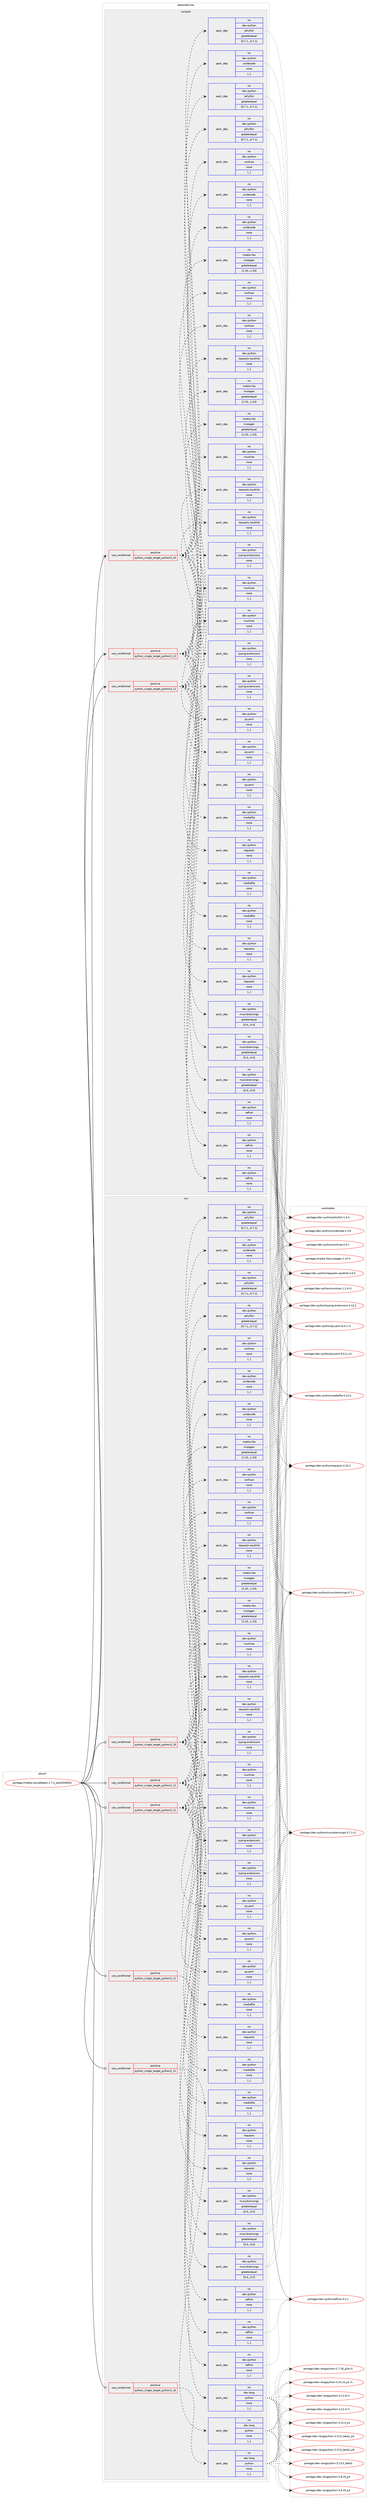 digraph prolog {

# *************
# Graph options
# *************

newrank=true;
concentrate=true;
compound=true;
graph [rankdir=LR,fontname=Helvetica,fontsize=10,ranksep=1.5];#, ranksep=2.5, nodesep=0.2];
edge  [arrowhead=vee];
node  [fontname=Helvetica,fontsize=10];

# **********
# The ebuild
# **********

subgraph cluster_leftcol {
color=gray;
rank=same;
label=<<i>ebuild</i>>;
id [label="portage://media-sound/beets-1.7.0_pre20240501", color=red, width=4, href="../media-sound/beets-1.7.0_pre20240501.svg"];
}

# ****************
# The dependencies
# ****************

subgraph cluster_midcol {
color=gray;
label=<<i>dependencies</i>>;
subgraph cluster_compile {
fillcolor="#eeeeee";
style=filled;
label=<<i>compile</i>>;
subgraph cond77315 {
dependency305564 [label=<<TABLE BORDER="0" CELLBORDER="1" CELLSPACING="0" CELLPADDING="4"><TR><TD ROWSPAN="3" CELLPADDING="10">use_conditional</TD></TR><TR><TD>positive</TD></TR><TR><TD>python_single_target_python3_10</TD></TR></TABLE>>, shape=none, color=red];
subgraph pack225873 {
dependency305565 [label=<<TABLE BORDER="0" CELLBORDER="1" CELLSPACING="0" CELLPADDING="4" WIDTH="220"><TR><TD ROWSPAN="6" CELLPADDING="30">pack_dep</TD></TR><TR><TD WIDTH="110">no</TD></TR><TR><TD>dev-python</TD></TR><TR><TD>jellyfish</TD></TR><TR><TD>greaterequal</TD></TR><TR><TD>[0.7.1,,,0.7.1]</TD></TR></TABLE>>, shape=none, color=blue];
}
dependency305564:e -> dependency305565:w [weight=20,style="dashed",arrowhead="vee"];
subgraph pack225874 {
dependency305566 [label=<<TABLE BORDER="0" CELLBORDER="1" CELLSPACING="0" CELLPADDING="4" WIDTH="220"><TR><TD ROWSPAN="6" CELLPADDING="30">pack_dep</TD></TR><TR><TD WIDTH="110">no</TD></TR><TR><TD>dev-python</TD></TR><TR><TD>munkres</TD></TR><TR><TD>none</TD></TR><TR><TD>[,,]</TD></TR></TABLE>>, shape=none, color=blue];
}
dependency305564:e -> dependency305566:w [weight=20,style="dashed",arrowhead="vee"];
subgraph pack225875 {
dependency305567 [label=<<TABLE BORDER="0" CELLBORDER="1" CELLSPACING="0" CELLPADDING="4" WIDTH="220"><TR><TD ROWSPAN="6" CELLPADDING="30">pack_dep</TD></TR><TR><TD WIDTH="110">no</TD></TR><TR><TD>media-libs</TD></TR><TR><TD>mutagen</TD></TR><TR><TD>greaterequal</TD></TR><TR><TD>[1.33,,,1.33]</TD></TR></TABLE>>, shape=none, color=blue];
}
dependency305564:e -> dependency305567:w [weight=20,style="dashed",arrowhead="vee"];
subgraph pack225876 {
dependency305568 [label=<<TABLE BORDER="0" CELLBORDER="1" CELLSPACING="0" CELLPADDING="4" WIDTH="220"><TR><TD ROWSPAN="6" CELLPADDING="30">pack_dep</TD></TR><TR><TD WIDTH="110">no</TD></TR><TR><TD>dev-python</TD></TR><TR><TD>musicbrainzngs</TD></TR><TR><TD>greaterequal</TD></TR><TR><TD>[0.4,,,0.4]</TD></TR></TABLE>>, shape=none, color=blue];
}
dependency305564:e -> dependency305568:w [weight=20,style="dashed",arrowhead="vee"];
subgraph pack225877 {
dependency305569 [label=<<TABLE BORDER="0" CELLBORDER="1" CELLSPACING="0" CELLPADDING="4" WIDTH="220"><TR><TD ROWSPAN="6" CELLPADDING="30">pack_dep</TD></TR><TR><TD WIDTH="110">no</TD></TR><TR><TD>dev-python</TD></TR><TR><TD>pyyaml</TD></TR><TR><TD>none</TD></TR><TR><TD>[,,]</TD></TR></TABLE>>, shape=none, color=blue];
}
dependency305564:e -> dependency305569:w [weight=20,style="dashed",arrowhead="vee"];
subgraph pack225878 {
dependency305570 [label=<<TABLE BORDER="0" CELLBORDER="1" CELLSPACING="0" CELLPADDING="4" WIDTH="220"><TR><TD ROWSPAN="6" CELLPADDING="30">pack_dep</TD></TR><TR><TD WIDTH="110">no</TD></TR><TR><TD>dev-python</TD></TR><TR><TD>confuse</TD></TR><TR><TD>none</TD></TR><TR><TD>[,,]</TD></TR></TABLE>>, shape=none, color=blue];
}
dependency305564:e -> dependency305570:w [weight=20,style="dashed",arrowhead="vee"];
subgraph pack225879 {
dependency305571 [label=<<TABLE BORDER="0" CELLBORDER="1" CELLSPACING="0" CELLPADDING="4" WIDTH="220"><TR><TD ROWSPAN="6" CELLPADDING="30">pack_dep</TD></TR><TR><TD WIDTH="110">no</TD></TR><TR><TD>dev-python</TD></TR><TR><TD>mediafile</TD></TR><TR><TD>none</TD></TR><TR><TD>[,,]</TD></TR></TABLE>>, shape=none, color=blue];
}
dependency305564:e -> dependency305571:w [weight=20,style="dashed",arrowhead="vee"];
subgraph pack225880 {
dependency305572 [label=<<TABLE BORDER="0" CELLBORDER="1" CELLSPACING="0" CELLPADDING="4" WIDTH="220"><TR><TD ROWSPAN="6" CELLPADDING="30">pack_dep</TD></TR><TR><TD WIDTH="110">no</TD></TR><TR><TD>dev-python</TD></TR><TR><TD>reflink</TD></TR><TR><TD>none</TD></TR><TR><TD>[,,]</TD></TR></TABLE>>, shape=none, color=blue];
}
dependency305564:e -> dependency305572:w [weight=20,style="dashed",arrowhead="vee"];
subgraph pack225881 {
dependency305573 [label=<<TABLE BORDER="0" CELLBORDER="1" CELLSPACING="0" CELLPADDING="4" WIDTH="220"><TR><TD ROWSPAN="6" CELLPADDING="30">pack_dep</TD></TR><TR><TD WIDTH="110">no</TD></TR><TR><TD>dev-python</TD></TR><TR><TD>requests-oauthlib</TD></TR><TR><TD>none</TD></TR><TR><TD>[,,]</TD></TR></TABLE>>, shape=none, color=blue];
}
dependency305564:e -> dependency305573:w [weight=20,style="dashed",arrowhead="vee"];
subgraph pack225882 {
dependency305574 [label=<<TABLE BORDER="0" CELLBORDER="1" CELLSPACING="0" CELLPADDING="4" WIDTH="220"><TR><TD ROWSPAN="6" CELLPADDING="30">pack_dep</TD></TR><TR><TD WIDTH="110">no</TD></TR><TR><TD>dev-python</TD></TR><TR><TD>requests</TD></TR><TR><TD>none</TD></TR><TR><TD>[,,]</TD></TR></TABLE>>, shape=none, color=blue];
}
dependency305564:e -> dependency305574:w [weight=20,style="dashed",arrowhead="vee"];
subgraph pack225883 {
dependency305575 [label=<<TABLE BORDER="0" CELLBORDER="1" CELLSPACING="0" CELLPADDING="4" WIDTH="220"><TR><TD ROWSPAN="6" CELLPADDING="30">pack_dep</TD></TR><TR><TD WIDTH="110">no</TD></TR><TR><TD>dev-python</TD></TR><TR><TD>typing-extensions</TD></TR><TR><TD>none</TD></TR><TR><TD>[,,]</TD></TR></TABLE>>, shape=none, color=blue];
}
dependency305564:e -> dependency305575:w [weight=20,style="dashed",arrowhead="vee"];
subgraph pack225884 {
dependency305576 [label=<<TABLE BORDER="0" CELLBORDER="1" CELLSPACING="0" CELLPADDING="4" WIDTH="220"><TR><TD ROWSPAN="6" CELLPADDING="30">pack_dep</TD></TR><TR><TD WIDTH="110">no</TD></TR><TR><TD>dev-python</TD></TR><TR><TD>unidecode</TD></TR><TR><TD>none</TD></TR><TR><TD>[,,]</TD></TR></TABLE>>, shape=none, color=blue];
}
dependency305564:e -> dependency305576:w [weight=20,style="dashed",arrowhead="vee"];
}
id:e -> dependency305564:w [weight=20,style="solid",arrowhead="vee"];
subgraph cond77316 {
dependency305577 [label=<<TABLE BORDER="0" CELLBORDER="1" CELLSPACING="0" CELLPADDING="4"><TR><TD ROWSPAN="3" CELLPADDING="10">use_conditional</TD></TR><TR><TD>positive</TD></TR><TR><TD>python_single_target_python3_11</TD></TR></TABLE>>, shape=none, color=red];
subgraph pack225885 {
dependency305578 [label=<<TABLE BORDER="0" CELLBORDER="1" CELLSPACING="0" CELLPADDING="4" WIDTH="220"><TR><TD ROWSPAN="6" CELLPADDING="30">pack_dep</TD></TR><TR><TD WIDTH="110">no</TD></TR><TR><TD>dev-python</TD></TR><TR><TD>jellyfish</TD></TR><TR><TD>greaterequal</TD></TR><TR><TD>[0.7.1,,,0.7.1]</TD></TR></TABLE>>, shape=none, color=blue];
}
dependency305577:e -> dependency305578:w [weight=20,style="dashed",arrowhead="vee"];
subgraph pack225886 {
dependency305579 [label=<<TABLE BORDER="0" CELLBORDER="1" CELLSPACING="0" CELLPADDING="4" WIDTH="220"><TR><TD ROWSPAN="6" CELLPADDING="30">pack_dep</TD></TR><TR><TD WIDTH="110">no</TD></TR><TR><TD>dev-python</TD></TR><TR><TD>munkres</TD></TR><TR><TD>none</TD></TR><TR><TD>[,,]</TD></TR></TABLE>>, shape=none, color=blue];
}
dependency305577:e -> dependency305579:w [weight=20,style="dashed",arrowhead="vee"];
subgraph pack225887 {
dependency305580 [label=<<TABLE BORDER="0" CELLBORDER="1" CELLSPACING="0" CELLPADDING="4" WIDTH="220"><TR><TD ROWSPAN="6" CELLPADDING="30">pack_dep</TD></TR><TR><TD WIDTH="110">no</TD></TR><TR><TD>media-libs</TD></TR><TR><TD>mutagen</TD></TR><TR><TD>greaterequal</TD></TR><TR><TD>[1.33,,,1.33]</TD></TR></TABLE>>, shape=none, color=blue];
}
dependency305577:e -> dependency305580:w [weight=20,style="dashed",arrowhead="vee"];
subgraph pack225888 {
dependency305581 [label=<<TABLE BORDER="0" CELLBORDER="1" CELLSPACING="0" CELLPADDING="4" WIDTH="220"><TR><TD ROWSPAN="6" CELLPADDING="30">pack_dep</TD></TR><TR><TD WIDTH="110">no</TD></TR><TR><TD>dev-python</TD></TR><TR><TD>musicbrainzngs</TD></TR><TR><TD>greaterequal</TD></TR><TR><TD>[0.4,,,0.4]</TD></TR></TABLE>>, shape=none, color=blue];
}
dependency305577:e -> dependency305581:w [weight=20,style="dashed",arrowhead="vee"];
subgraph pack225889 {
dependency305582 [label=<<TABLE BORDER="0" CELLBORDER="1" CELLSPACING="0" CELLPADDING="4" WIDTH="220"><TR><TD ROWSPAN="6" CELLPADDING="30">pack_dep</TD></TR><TR><TD WIDTH="110">no</TD></TR><TR><TD>dev-python</TD></TR><TR><TD>pyyaml</TD></TR><TR><TD>none</TD></TR><TR><TD>[,,]</TD></TR></TABLE>>, shape=none, color=blue];
}
dependency305577:e -> dependency305582:w [weight=20,style="dashed",arrowhead="vee"];
subgraph pack225890 {
dependency305583 [label=<<TABLE BORDER="0" CELLBORDER="1" CELLSPACING="0" CELLPADDING="4" WIDTH="220"><TR><TD ROWSPAN="6" CELLPADDING="30">pack_dep</TD></TR><TR><TD WIDTH="110">no</TD></TR><TR><TD>dev-python</TD></TR><TR><TD>confuse</TD></TR><TR><TD>none</TD></TR><TR><TD>[,,]</TD></TR></TABLE>>, shape=none, color=blue];
}
dependency305577:e -> dependency305583:w [weight=20,style="dashed",arrowhead="vee"];
subgraph pack225891 {
dependency305584 [label=<<TABLE BORDER="0" CELLBORDER="1" CELLSPACING="0" CELLPADDING="4" WIDTH="220"><TR><TD ROWSPAN="6" CELLPADDING="30">pack_dep</TD></TR><TR><TD WIDTH="110">no</TD></TR><TR><TD>dev-python</TD></TR><TR><TD>mediafile</TD></TR><TR><TD>none</TD></TR><TR><TD>[,,]</TD></TR></TABLE>>, shape=none, color=blue];
}
dependency305577:e -> dependency305584:w [weight=20,style="dashed",arrowhead="vee"];
subgraph pack225892 {
dependency305585 [label=<<TABLE BORDER="0" CELLBORDER="1" CELLSPACING="0" CELLPADDING="4" WIDTH="220"><TR><TD ROWSPAN="6" CELLPADDING="30">pack_dep</TD></TR><TR><TD WIDTH="110">no</TD></TR><TR><TD>dev-python</TD></TR><TR><TD>reflink</TD></TR><TR><TD>none</TD></TR><TR><TD>[,,]</TD></TR></TABLE>>, shape=none, color=blue];
}
dependency305577:e -> dependency305585:w [weight=20,style="dashed",arrowhead="vee"];
subgraph pack225893 {
dependency305586 [label=<<TABLE BORDER="0" CELLBORDER="1" CELLSPACING="0" CELLPADDING="4" WIDTH="220"><TR><TD ROWSPAN="6" CELLPADDING="30">pack_dep</TD></TR><TR><TD WIDTH="110">no</TD></TR><TR><TD>dev-python</TD></TR><TR><TD>requests-oauthlib</TD></TR><TR><TD>none</TD></TR><TR><TD>[,,]</TD></TR></TABLE>>, shape=none, color=blue];
}
dependency305577:e -> dependency305586:w [weight=20,style="dashed",arrowhead="vee"];
subgraph pack225894 {
dependency305587 [label=<<TABLE BORDER="0" CELLBORDER="1" CELLSPACING="0" CELLPADDING="4" WIDTH="220"><TR><TD ROWSPAN="6" CELLPADDING="30">pack_dep</TD></TR><TR><TD WIDTH="110">no</TD></TR><TR><TD>dev-python</TD></TR><TR><TD>requests</TD></TR><TR><TD>none</TD></TR><TR><TD>[,,]</TD></TR></TABLE>>, shape=none, color=blue];
}
dependency305577:e -> dependency305587:w [weight=20,style="dashed",arrowhead="vee"];
subgraph pack225895 {
dependency305588 [label=<<TABLE BORDER="0" CELLBORDER="1" CELLSPACING="0" CELLPADDING="4" WIDTH="220"><TR><TD ROWSPAN="6" CELLPADDING="30">pack_dep</TD></TR><TR><TD WIDTH="110">no</TD></TR><TR><TD>dev-python</TD></TR><TR><TD>typing-extensions</TD></TR><TR><TD>none</TD></TR><TR><TD>[,,]</TD></TR></TABLE>>, shape=none, color=blue];
}
dependency305577:e -> dependency305588:w [weight=20,style="dashed",arrowhead="vee"];
subgraph pack225896 {
dependency305589 [label=<<TABLE BORDER="0" CELLBORDER="1" CELLSPACING="0" CELLPADDING="4" WIDTH="220"><TR><TD ROWSPAN="6" CELLPADDING="30">pack_dep</TD></TR><TR><TD WIDTH="110">no</TD></TR><TR><TD>dev-python</TD></TR><TR><TD>unidecode</TD></TR><TR><TD>none</TD></TR><TR><TD>[,,]</TD></TR></TABLE>>, shape=none, color=blue];
}
dependency305577:e -> dependency305589:w [weight=20,style="dashed",arrowhead="vee"];
}
id:e -> dependency305577:w [weight=20,style="solid",arrowhead="vee"];
subgraph cond77317 {
dependency305590 [label=<<TABLE BORDER="0" CELLBORDER="1" CELLSPACING="0" CELLPADDING="4"><TR><TD ROWSPAN="3" CELLPADDING="10">use_conditional</TD></TR><TR><TD>positive</TD></TR><TR><TD>python_single_target_python3_12</TD></TR></TABLE>>, shape=none, color=red];
subgraph pack225897 {
dependency305591 [label=<<TABLE BORDER="0" CELLBORDER="1" CELLSPACING="0" CELLPADDING="4" WIDTH="220"><TR><TD ROWSPAN="6" CELLPADDING="30">pack_dep</TD></TR><TR><TD WIDTH="110">no</TD></TR><TR><TD>dev-python</TD></TR><TR><TD>jellyfish</TD></TR><TR><TD>greaterequal</TD></TR><TR><TD>[0.7.1,,,0.7.1]</TD></TR></TABLE>>, shape=none, color=blue];
}
dependency305590:e -> dependency305591:w [weight=20,style="dashed",arrowhead="vee"];
subgraph pack225898 {
dependency305592 [label=<<TABLE BORDER="0" CELLBORDER="1" CELLSPACING="0" CELLPADDING="4" WIDTH="220"><TR><TD ROWSPAN="6" CELLPADDING="30">pack_dep</TD></TR><TR><TD WIDTH="110">no</TD></TR><TR><TD>dev-python</TD></TR><TR><TD>munkres</TD></TR><TR><TD>none</TD></TR><TR><TD>[,,]</TD></TR></TABLE>>, shape=none, color=blue];
}
dependency305590:e -> dependency305592:w [weight=20,style="dashed",arrowhead="vee"];
subgraph pack225899 {
dependency305593 [label=<<TABLE BORDER="0" CELLBORDER="1" CELLSPACING="0" CELLPADDING="4" WIDTH="220"><TR><TD ROWSPAN="6" CELLPADDING="30">pack_dep</TD></TR><TR><TD WIDTH="110">no</TD></TR><TR><TD>media-libs</TD></TR><TR><TD>mutagen</TD></TR><TR><TD>greaterequal</TD></TR><TR><TD>[1.33,,,1.33]</TD></TR></TABLE>>, shape=none, color=blue];
}
dependency305590:e -> dependency305593:w [weight=20,style="dashed",arrowhead="vee"];
subgraph pack225900 {
dependency305594 [label=<<TABLE BORDER="0" CELLBORDER="1" CELLSPACING="0" CELLPADDING="4" WIDTH="220"><TR><TD ROWSPAN="6" CELLPADDING="30">pack_dep</TD></TR><TR><TD WIDTH="110">no</TD></TR><TR><TD>dev-python</TD></TR><TR><TD>musicbrainzngs</TD></TR><TR><TD>greaterequal</TD></TR><TR><TD>[0.4,,,0.4]</TD></TR></TABLE>>, shape=none, color=blue];
}
dependency305590:e -> dependency305594:w [weight=20,style="dashed",arrowhead="vee"];
subgraph pack225901 {
dependency305595 [label=<<TABLE BORDER="0" CELLBORDER="1" CELLSPACING="0" CELLPADDING="4" WIDTH="220"><TR><TD ROWSPAN="6" CELLPADDING="30">pack_dep</TD></TR><TR><TD WIDTH="110">no</TD></TR><TR><TD>dev-python</TD></TR><TR><TD>pyyaml</TD></TR><TR><TD>none</TD></TR><TR><TD>[,,]</TD></TR></TABLE>>, shape=none, color=blue];
}
dependency305590:e -> dependency305595:w [weight=20,style="dashed",arrowhead="vee"];
subgraph pack225902 {
dependency305596 [label=<<TABLE BORDER="0" CELLBORDER="1" CELLSPACING="0" CELLPADDING="4" WIDTH="220"><TR><TD ROWSPAN="6" CELLPADDING="30">pack_dep</TD></TR><TR><TD WIDTH="110">no</TD></TR><TR><TD>dev-python</TD></TR><TR><TD>confuse</TD></TR><TR><TD>none</TD></TR><TR><TD>[,,]</TD></TR></TABLE>>, shape=none, color=blue];
}
dependency305590:e -> dependency305596:w [weight=20,style="dashed",arrowhead="vee"];
subgraph pack225903 {
dependency305597 [label=<<TABLE BORDER="0" CELLBORDER="1" CELLSPACING="0" CELLPADDING="4" WIDTH="220"><TR><TD ROWSPAN="6" CELLPADDING="30">pack_dep</TD></TR><TR><TD WIDTH="110">no</TD></TR><TR><TD>dev-python</TD></TR><TR><TD>mediafile</TD></TR><TR><TD>none</TD></TR><TR><TD>[,,]</TD></TR></TABLE>>, shape=none, color=blue];
}
dependency305590:e -> dependency305597:w [weight=20,style="dashed",arrowhead="vee"];
subgraph pack225904 {
dependency305598 [label=<<TABLE BORDER="0" CELLBORDER="1" CELLSPACING="0" CELLPADDING="4" WIDTH="220"><TR><TD ROWSPAN="6" CELLPADDING="30">pack_dep</TD></TR><TR><TD WIDTH="110">no</TD></TR><TR><TD>dev-python</TD></TR><TR><TD>reflink</TD></TR><TR><TD>none</TD></TR><TR><TD>[,,]</TD></TR></TABLE>>, shape=none, color=blue];
}
dependency305590:e -> dependency305598:w [weight=20,style="dashed",arrowhead="vee"];
subgraph pack225905 {
dependency305599 [label=<<TABLE BORDER="0" CELLBORDER="1" CELLSPACING="0" CELLPADDING="4" WIDTH="220"><TR><TD ROWSPAN="6" CELLPADDING="30">pack_dep</TD></TR><TR><TD WIDTH="110">no</TD></TR><TR><TD>dev-python</TD></TR><TR><TD>requests-oauthlib</TD></TR><TR><TD>none</TD></TR><TR><TD>[,,]</TD></TR></TABLE>>, shape=none, color=blue];
}
dependency305590:e -> dependency305599:w [weight=20,style="dashed",arrowhead="vee"];
subgraph pack225906 {
dependency305600 [label=<<TABLE BORDER="0" CELLBORDER="1" CELLSPACING="0" CELLPADDING="4" WIDTH="220"><TR><TD ROWSPAN="6" CELLPADDING="30">pack_dep</TD></TR><TR><TD WIDTH="110">no</TD></TR><TR><TD>dev-python</TD></TR><TR><TD>requests</TD></TR><TR><TD>none</TD></TR><TR><TD>[,,]</TD></TR></TABLE>>, shape=none, color=blue];
}
dependency305590:e -> dependency305600:w [weight=20,style="dashed",arrowhead="vee"];
subgraph pack225907 {
dependency305601 [label=<<TABLE BORDER="0" CELLBORDER="1" CELLSPACING="0" CELLPADDING="4" WIDTH="220"><TR><TD ROWSPAN="6" CELLPADDING="30">pack_dep</TD></TR><TR><TD WIDTH="110">no</TD></TR><TR><TD>dev-python</TD></TR><TR><TD>typing-extensions</TD></TR><TR><TD>none</TD></TR><TR><TD>[,,]</TD></TR></TABLE>>, shape=none, color=blue];
}
dependency305590:e -> dependency305601:w [weight=20,style="dashed",arrowhead="vee"];
subgraph pack225908 {
dependency305602 [label=<<TABLE BORDER="0" CELLBORDER="1" CELLSPACING="0" CELLPADDING="4" WIDTH="220"><TR><TD ROWSPAN="6" CELLPADDING="30">pack_dep</TD></TR><TR><TD WIDTH="110">no</TD></TR><TR><TD>dev-python</TD></TR><TR><TD>unidecode</TD></TR><TR><TD>none</TD></TR><TR><TD>[,,]</TD></TR></TABLE>>, shape=none, color=blue];
}
dependency305590:e -> dependency305602:w [weight=20,style="dashed",arrowhead="vee"];
}
id:e -> dependency305590:w [weight=20,style="solid",arrowhead="vee"];
}
subgraph cluster_compileandrun {
fillcolor="#eeeeee";
style=filled;
label=<<i>compile and run</i>>;
}
subgraph cluster_run {
fillcolor="#eeeeee";
style=filled;
label=<<i>run</i>>;
subgraph cond77318 {
dependency305603 [label=<<TABLE BORDER="0" CELLBORDER="1" CELLSPACING="0" CELLPADDING="4"><TR><TD ROWSPAN="3" CELLPADDING="10">use_conditional</TD></TR><TR><TD>positive</TD></TR><TR><TD>python_single_target_python3_10</TD></TR></TABLE>>, shape=none, color=red];
subgraph pack225909 {
dependency305604 [label=<<TABLE BORDER="0" CELLBORDER="1" CELLSPACING="0" CELLPADDING="4" WIDTH="220"><TR><TD ROWSPAN="6" CELLPADDING="30">pack_dep</TD></TR><TR><TD WIDTH="110">no</TD></TR><TR><TD>dev-lang</TD></TR><TR><TD>python</TD></TR><TR><TD>none</TD></TR><TR><TD>[,,]</TD></TR></TABLE>>, shape=none, color=blue];
}
dependency305603:e -> dependency305604:w [weight=20,style="dashed",arrowhead="vee"];
}
id:e -> dependency305603:w [weight=20,style="solid",arrowhead="odot"];
subgraph cond77319 {
dependency305605 [label=<<TABLE BORDER="0" CELLBORDER="1" CELLSPACING="0" CELLPADDING="4"><TR><TD ROWSPAN="3" CELLPADDING="10">use_conditional</TD></TR><TR><TD>positive</TD></TR><TR><TD>python_single_target_python3_10</TD></TR></TABLE>>, shape=none, color=red];
subgraph pack225910 {
dependency305606 [label=<<TABLE BORDER="0" CELLBORDER="1" CELLSPACING="0" CELLPADDING="4" WIDTH="220"><TR><TD ROWSPAN="6" CELLPADDING="30">pack_dep</TD></TR><TR><TD WIDTH="110">no</TD></TR><TR><TD>dev-python</TD></TR><TR><TD>jellyfish</TD></TR><TR><TD>greaterequal</TD></TR><TR><TD>[0.7.1,,,0.7.1]</TD></TR></TABLE>>, shape=none, color=blue];
}
dependency305605:e -> dependency305606:w [weight=20,style="dashed",arrowhead="vee"];
subgraph pack225911 {
dependency305607 [label=<<TABLE BORDER="0" CELLBORDER="1" CELLSPACING="0" CELLPADDING="4" WIDTH="220"><TR><TD ROWSPAN="6" CELLPADDING="30">pack_dep</TD></TR><TR><TD WIDTH="110">no</TD></TR><TR><TD>dev-python</TD></TR><TR><TD>munkres</TD></TR><TR><TD>none</TD></TR><TR><TD>[,,]</TD></TR></TABLE>>, shape=none, color=blue];
}
dependency305605:e -> dependency305607:w [weight=20,style="dashed",arrowhead="vee"];
subgraph pack225912 {
dependency305608 [label=<<TABLE BORDER="0" CELLBORDER="1" CELLSPACING="0" CELLPADDING="4" WIDTH="220"><TR><TD ROWSPAN="6" CELLPADDING="30">pack_dep</TD></TR><TR><TD WIDTH="110">no</TD></TR><TR><TD>media-libs</TD></TR><TR><TD>mutagen</TD></TR><TR><TD>greaterequal</TD></TR><TR><TD>[1.33,,,1.33]</TD></TR></TABLE>>, shape=none, color=blue];
}
dependency305605:e -> dependency305608:w [weight=20,style="dashed",arrowhead="vee"];
subgraph pack225913 {
dependency305609 [label=<<TABLE BORDER="0" CELLBORDER="1" CELLSPACING="0" CELLPADDING="4" WIDTH="220"><TR><TD ROWSPAN="6" CELLPADDING="30">pack_dep</TD></TR><TR><TD WIDTH="110">no</TD></TR><TR><TD>dev-python</TD></TR><TR><TD>musicbrainzngs</TD></TR><TR><TD>greaterequal</TD></TR><TR><TD>[0.4,,,0.4]</TD></TR></TABLE>>, shape=none, color=blue];
}
dependency305605:e -> dependency305609:w [weight=20,style="dashed",arrowhead="vee"];
subgraph pack225914 {
dependency305610 [label=<<TABLE BORDER="0" CELLBORDER="1" CELLSPACING="0" CELLPADDING="4" WIDTH="220"><TR><TD ROWSPAN="6" CELLPADDING="30">pack_dep</TD></TR><TR><TD WIDTH="110">no</TD></TR><TR><TD>dev-python</TD></TR><TR><TD>pyyaml</TD></TR><TR><TD>none</TD></TR><TR><TD>[,,]</TD></TR></TABLE>>, shape=none, color=blue];
}
dependency305605:e -> dependency305610:w [weight=20,style="dashed",arrowhead="vee"];
subgraph pack225915 {
dependency305611 [label=<<TABLE BORDER="0" CELLBORDER="1" CELLSPACING="0" CELLPADDING="4" WIDTH="220"><TR><TD ROWSPAN="6" CELLPADDING="30">pack_dep</TD></TR><TR><TD WIDTH="110">no</TD></TR><TR><TD>dev-python</TD></TR><TR><TD>confuse</TD></TR><TR><TD>none</TD></TR><TR><TD>[,,]</TD></TR></TABLE>>, shape=none, color=blue];
}
dependency305605:e -> dependency305611:w [weight=20,style="dashed",arrowhead="vee"];
subgraph pack225916 {
dependency305612 [label=<<TABLE BORDER="0" CELLBORDER="1" CELLSPACING="0" CELLPADDING="4" WIDTH="220"><TR><TD ROWSPAN="6" CELLPADDING="30">pack_dep</TD></TR><TR><TD WIDTH="110">no</TD></TR><TR><TD>dev-python</TD></TR><TR><TD>mediafile</TD></TR><TR><TD>none</TD></TR><TR><TD>[,,]</TD></TR></TABLE>>, shape=none, color=blue];
}
dependency305605:e -> dependency305612:w [weight=20,style="dashed",arrowhead="vee"];
subgraph pack225917 {
dependency305613 [label=<<TABLE BORDER="0" CELLBORDER="1" CELLSPACING="0" CELLPADDING="4" WIDTH="220"><TR><TD ROWSPAN="6" CELLPADDING="30">pack_dep</TD></TR><TR><TD WIDTH="110">no</TD></TR><TR><TD>dev-python</TD></TR><TR><TD>reflink</TD></TR><TR><TD>none</TD></TR><TR><TD>[,,]</TD></TR></TABLE>>, shape=none, color=blue];
}
dependency305605:e -> dependency305613:w [weight=20,style="dashed",arrowhead="vee"];
subgraph pack225918 {
dependency305614 [label=<<TABLE BORDER="0" CELLBORDER="1" CELLSPACING="0" CELLPADDING="4" WIDTH="220"><TR><TD ROWSPAN="6" CELLPADDING="30">pack_dep</TD></TR><TR><TD WIDTH="110">no</TD></TR><TR><TD>dev-python</TD></TR><TR><TD>requests-oauthlib</TD></TR><TR><TD>none</TD></TR><TR><TD>[,,]</TD></TR></TABLE>>, shape=none, color=blue];
}
dependency305605:e -> dependency305614:w [weight=20,style="dashed",arrowhead="vee"];
subgraph pack225919 {
dependency305615 [label=<<TABLE BORDER="0" CELLBORDER="1" CELLSPACING="0" CELLPADDING="4" WIDTH="220"><TR><TD ROWSPAN="6" CELLPADDING="30">pack_dep</TD></TR><TR><TD WIDTH="110">no</TD></TR><TR><TD>dev-python</TD></TR><TR><TD>requests</TD></TR><TR><TD>none</TD></TR><TR><TD>[,,]</TD></TR></TABLE>>, shape=none, color=blue];
}
dependency305605:e -> dependency305615:w [weight=20,style="dashed",arrowhead="vee"];
subgraph pack225920 {
dependency305616 [label=<<TABLE BORDER="0" CELLBORDER="1" CELLSPACING="0" CELLPADDING="4" WIDTH="220"><TR><TD ROWSPAN="6" CELLPADDING="30">pack_dep</TD></TR><TR><TD WIDTH="110">no</TD></TR><TR><TD>dev-python</TD></TR><TR><TD>typing-extensions</TD></TR><TR><TD>none</TD></TR><TR><TD>[,,]</TD></TR></TABLE>>, shape=none, color=blue];
}
dependency305605:e -> dependency305616:w [weight=20,style="dashed",arrowhead="vee"];
subgraph pack225921 {
dependency305617 [label=<<TABLE BORDER="0" CELLBORDER="1" CELLSPACING="0" CELLPADDING="4" WIDTH="220"><TR><TD ROWSPAN="6" CELLPADDING="30">pack_dep</TD></TR><TR><TD WIDTH="110">no</TD></TR><TR><TD>dev-python</TD></TR><TR><TD>unidecode</TD></TR><TR><TD>none</TD></TR><TR><TD>[,,]</TD></TR></TABLE>>, shape=none, color=blue];
}
dependency305605:e -> dependency305617:w [weight=20,style="dashed",arrowhead="vee"];
}
id:e -> dependency305605:w [weight=20,style="solid",arrowhead="odot"];
subgraph cond77320 {
dependency305618 [label=<<TABLE BORDER="0" CELLBORDER="1" CELLSPACING="0" CELLPADDING="4"><TR><TD ROWSPAN="3" CELLPADDING="10">use_conditional</TD></TR><TR><TD>positive</TD></TR><TR><TD>python_single_target_python3_11</TD></TR></TABLE>>, shape=none, color=red];
subgraph pack225922 {
dependency305619 [label=<<TABLE BORDER="0" CELLBORDER="1" CELLSPACING="0" CELLPADDING="4" WIDTH="220"><TR><TD ROWSPAN="6" CELLPADDING="30">pack_dep</TD></TR><TR><TD WIDTH="110">no</TD></TR><TR><TD>dev-lang</TD></TR><TR><TD>python</TD></TR><TR><TD>none</TD></TR><TR><TD>[,,]</TD></TR></TABLE>>, shape=none, color=blue];
}
dependency305618:e -> dependency305619:w [weight=20,style="dashed",arrowhead="vee"];
}
id:e -> dependency305618:w [weight=20,style="solid",arrowhead="odot"];
subgraph cond77321 {
dependency305620 [label=<<TABLE BORDER="0" CELLBORDER="1" CELLSPACING="0" CELLPADDING="4"><TR><TD ROWSPAN="3" CELLPADDING="10">use_conditional</TD></TR><TR><TD>positive</TD></TR><TR><TD>python_single_target_python3_11</TD></TR></TABLE>>, shape=none, color=red];
subgraph pack225923 {
dependency305621 [label=<<TABLE BORDER="0" CELLBORDER="1" CELLSPACING="0" CELLPADDING="4" WIDTH="220"><TR><TD ROWSPAN="6" CELLPADDING="30">pack_dep</TD></TR><TR><TD WIDTH="110">no</TD></TR><TR><TD>dev-python</TD></TR><TR><TD>jellyfish</TD></TR><TR><TD>greaterequal</TD></TR><TR><TD>[0.7.1,,,0.7.1]</TD></TR></TABLE>>, shape=none, color=blue];
}
dependency305620:e -> dependency305621:w [weight=20,style="dashed",arrowhead="vee"];
subgraph pack225924 {
dependency305622 [label=<<TABLE BORDER="0" CELLBORDER="1" CELLSPACING="0" CELLPADDING="4" WIDTH="220"><TR><TD ROWSPAN="6" CELLPADDING="30">pack_dep</TD></TR><TR><TD WIDTH="110">no</TD></TR><TR><TD>dev-python</TD></TR><TR><TD>munkres</TD></TR><TR><TD>none</TD></TR><TR><TD>[,,]</TD></TR></TABLE>>, shape=none, color=blue];
}
dependency305620:e -> dependency305622:w [weight=20,style="dashed",arrowhead="vee"];
subgraph pack225925 {
dependency305623 [label=<<TABLE BORDER="0" CELLBORDER="1" CELLSPACING="0" CELLPADDING="4" WIDTH="220"><TR><TD ROWSPAN="6" CELLPADDING="30">pack_dep</TD></TR><TR><TD WIDTH="110">no</TD></TR><TR><TD>media-libs</TD></TR><TR><TD>mutagen</TD></TR><TR><TD>greaterequal</TD></TR><TR><TD>[1.33,,,1.33]</TD></TR></TABLE>>, shape=none, color=blue];
}
dependency305620:e -> dependency305623:w [weight=20,style="dashed",arrowhead="vee"];
subgraph pack225926 {
dependency305624 [label=<<TABLE BORDER="0" CELLBORDER="1" CELLSPACING="0" CELLPADDING="4" WIDTH="220"><TR><TD ROWSPAN="6" CELLPADDING="30">pack_dep</TD></TR><TR><TD WIDTH="110">no</TD></TR><TR><TD>dev-python</TD></TR><TR><TD>musicbrainzngs</TD></TR><TR><TD>greaterequal</TD></TR><TR><TD>[0.4,,,0.4]</TD></TR></TABLE>>, shape=none, color=blue];
}
dependency305620:e -> dependency305624:w [weight=20,style="dashed",arrowhead="vee"];
subgraph pack225927 {
dependency305625 [label=<<TABLE BORDER="0" CELLBORDER="1" CELLSPACING="0" CELLPADDING="4" WIDTH="220"><TR><TD ROWSPAN="6" CELLPADDING="30">pack_dep</TD></TR><TR><TD WIDTH="110">no</TD></TR><TR><TD>dev-python</TD></TR><TR><TD>pyyaml</TD></TR><TR><TD>none</TD></TR><TR><TD>[,,]</TD></TR></TABLE>>, shape=none, color=blue];
}
dependency305620:e -> dependency305625:w [weight=20,style="dashed",arrowhead="vee"];
subgraph pack225928 {
dependency305626 [label=<<TABLE BORDER="0" CELLBORDER="1" CELLSPACING="0" CELLPADDING="4" WIDTH="220"><TR><TD ROWSPAN="6" CELLPADDING="30">pack_dep</TD></TR><TR><TD WIDTH="110">no</TD></TR><TR><TD>dev-python</TD></TR><TR><TD>confuse</TD></TR><TR><TD>none</TD></TR><TR><TD>[,,]</TD></TR></TABLE>>, shape=none, color=blue];
}
dependency305620:e -> dependency305626:w [weight=20,style="dashed",arrowhead="vee"];
subgraph pack225929 {
dependency305627 [label=<<TABLE BORDER="0" CELLBORDER="1" CELLSPACING="0" CELLPADDING="4" WIDTH="220"><TR><TD ROWSPAN="6" CELLPADDING="30">pack_dep</TD></TR><TR><TD WIDTH="110">no</TD></TR><TR><TD>dev-python</TD></TR><TR><TD>mediafile</TD></TR><TR><TD>none</TD></TR><TR><TD>[,,]</TD></TR></TABLE>>, shape=none, color=blue];
}
dependency305620:e -> dependency305627:w [weight=20,style="dashed",arrowhead="vee"];
subgraph pack225930 {
dependency305628 [label=<<TABLE BORDER="0" CELLBORDER="1" CELLSPACING="0" CELLPADDING="4" WIDTH="220"><TR><TD ROWSPAN="6" CELLPADDING="30">pack_dep</TD></TR><TR><TD WIDTH="110">no</TD></TR><TR><TD>dev-python</TD></TR><TR><TD>reflink</TD></TR><TR><TD>none</TD></TR><TR><TD>[,,]</TD></TR></TABLE>>, shape=none, color=blue];
}
dependency305620:e -> dependency305628:w [weight=20,style="dashed",arrowhead="vee"];
subgraph pack225931 {
dependency305629 [label=<<TABLE BORDER="0" CELLBORDER="1" CELLSPACING="0" CELLPADDING="4" WIDTH="220"><TR><TD ROWSPAN="6" CELLPADDING="30">pack_dep</TD></TR><TR><TD WIDTH="110">no</TD></TR><TR><TD>dev-python</TD></TR><TR><TD>requests-oauthlib</TD></TR><TR><TD>none</TD></TR><TR><TD>[,,]</TD></TR></TABLE>>, shape=none, color=blue];
}
dependency305620:e -> dependency305629:w [weight=20,style="dashed",arrowhead="vee"];
subgraph pack225932 {
dependency305630 [label=<<TABLE BORDER="0" CELLBORDER="1" CELLSPACING="0" CELLPADDING="4" WIDTH="220"><TR><TD ROWSPAN="6" CELLPADDING="30">pack_dep</TD></TR><TR><TD WIDTH="110">no</TD></TR><TR><TD>dev-python</TD></TR><TR><TD>requests</TD></TR><TR><TD>none</TD></TR><TR><TD>[,,]</TD></TR></TABLE>>, shape=none, color=blue];
}
dependency305620:e -> dependency305630:w [weight=20,style="dashed",arrowhead="vee"];
subgraph pack225933 {
dependency305631 [label=<<TABLE BORDER="0" CELLBORDER="1" CELLSPACING="0" CELLPADDING="4" WIDTH="220"><TR><TD ROWSPAN="6" CELLPADDING="30">pack_dep</TD></TR><TR><TD WIDTH="110">no</TD></TR><TR><TD>dev-python</TD></TR><TR><TD>typing-extensions</TD></TR><TR><TD>none</TD></TR><TR><TD>[,,]</TD></TR></TABLE>>, shape=none, color=blue];
}
dependency305620:e -> dependency305631:w [weight=20,style="dashed",arrowhead="vee"];
subgraph pack225934 {
dependency305632 [label=<<TABLE BORDER="0" CELLBORDER="1" CELLSPACING="0" CELLPADDING="4" WIDTH="220"><TR><TD ROWSPAN="6" CELLPADDING="30">pack_dep</TD></TR><TR><TD WIDTH="110">no</TD></TR><TR><TD>dev-python</TD></TR><TR><TD>unidecode</TD></TR><TR><TD>none</TD></TR><TR><TD>[,,]</TD></TR></TABLE>>, shape=none, color=blue];
}
dependency305620:e -> dependency305632:w [weight=20,style="dashed",arrowhead="vee"];
}
id:e -> dependency305620:w [weight=20,style="solid",arrowhead="odot"];
subgraph cond77322 {
dependency305633 [label=<<TABLE BORDER="0" CELLBORDER="1" CELLSPACING="0" CELLPADDING="4"><TR><TD ROWSPAN="3" CELLPADDING="10">use_conditional</TD></TR><TR><TD>positive</TD></TR><TR><TD>python_single_target_python3_12</TD></TR></TABLE>>, shape=none, color=red];
subgraph pack225935 {
dependency305634 [label=<<TABLE BORDER="0" CELLBORDER="1" CELLSPACING="0" CELLPADDING="4" WIDTH="220"><TR><TD ROWSPAN="6" CELLPADDING="30">pack_dep</TD></TR><TR><TD WIDTH="110">no</TD></TR><TR><TD>dev-lang</TD></TR><TR><TD>python</TD></TR><TR><TD>none</TD></TR><TR><TD>[,,]</TD></TR></TABLE>>, shape=none, color=blue];
}
dependency305633:e -> dependency305634:w [weight=20,style="dashed",arrowhead="vee"];
}
id:e -> dependency305633:w [weight=20,style="solid",arrowhead="odot"];
subgraph cond77323 {
dependency305635 [label=<<TABLE BORDER="0" CELLBORDER="1" CELLSPACING="0" CELLPADDING="4"><TR><TD ROWSPAN="3" CELLPADDING="10">use_conditional</TD></TR><TR><TD>positive</TD></TR><TR><TD>python_single_target_python3_12</TD></TR></TABLE>>, shape=none, color=red];
subgraph pack225936 {
dependency305636 [label=<<TABLE BORDER="0" CELLBORDER="1" CELLSPACING="0" CELLPADDING="4" WIDTH="220"><TR><TD ROWSPAN="6" CELLPADDING="30">pack_dep</TD></TR><TR><TD WIDTH="110">no</TD></TR><TR><TD>dev-python</TD></TR><TR><TD>jellyfish</TD></TR><TR><TD>greaterequal</TD></TR><TR><TD>[0.7.1,,,0.7.1]</TD></TR></TABLE>>, shape=none, color=blue];
}
dependency305635:e -> dependency305636:w [weight=20,style="dashed",arrowhead="vee"];
subgraph pack225937 {
dependency305637 [label=<<TABLE BORDER="0" CELLBORDER="1" CELLSPACING="0" CELLPADDING="4" WIDTH="220"><TR><TD ROWSPAN="6" CELLPADDING="30">pack_dep</TD></TR><TR><TD WIDTH="110">no</TD></TR><TR><TD>dev-python</TD></TR><TR><TD>munkres</TD></TR><TR><TD>none</TD></TR><TR><TD>[,,]</TD></TR></TABLE>>, shape=none, color=blue];
}
dependency305635:e -> dependency305637:w [weight=20,style="dashed",arrowhead="vee"];
subgraph pack225938 {
dependency305638 [label=<<TABLE BORDER="0" CELLBORDER="1" CELLSPACING="0" CELLPADDING="4" WIDTH="220"><TR><TD ROWSPAN="6" CELLPADDING="30">pack_dep</TD></TR><TR><TD WIDTH="110">no</TD></TR><TR><TD>media-libs</TD></TR><TR><TD>mutagen</TD></TR><TR><TD>greaterequal</TD></TR><TR><TD>[1.33,,,1.33]</TD></TR></TABLE>>, shape=none, color=blue];
}
dependency305635:e -> dependency305638:w [weight=20,style="dashed",arrowhead="vee"];
subgraph pack225939 {
dependency305639 [label=<<TABLE BORDER="0" CELLBORDER="1" CELLSPACING="0" CELLPADDING="4" WIDTH="220"><TR><TD ROWSPAN="6" CELLPADDING="30">pack_dep</TD></TR><TR><TD WIDTH="110">no</TD></TR><TR><TD>dev-python</TD></TR><TR><TD>musicbrainzngs</TD></TR><TR><TD>greaterequal</TD></TR><TR><TD>[0.4,,,0.4]</TD></TR></TABLE>>, shape=none, color=blue];
}
dependency305635:e -> dependency305639:w [weight=20,style="dashed",arrowhead="vee"];
subgraph pack225940 {
dependency305640 [label=<<TABLE BORDER="0" CELLBORDER="1" CELLSPACING="0" CELLPADDING="4" WIDTH="220"><TR><TD ROWSPAN="6" CELLPADDING="30">pack_dep</TD></TR><TR><TD WIDTH="110">no</TD></TR><TR><TD>dev-python</TD></TR><TR><TD>pyyaml</TD></TR><TR><TD>none</TD></TR><TR><TD>[,,]</TD></TR></TABLE>>, shape=none, color=blue];
}
dependency305635:e -> dependency305640:w [weight=20,style="dashed",arrowhead="vee"];
subgraph pack225941 {
dependency305641 [label=<<TABLE BORDER="0" CELLBORDER="1" CELLSPACING="0" CELLPADDING="4" WIDTH="220"><TR><TD ROWSPAN="6" CELLPADDING="30">pack_dep</TD></TR><TR><TD WIDTH="110">no</TD></TR><TR><TD>dev-python</TD></TR><TR><TD>confuse</TD></TR><TR><TD>none</TD></TR><TR><TD>[,,]</TD></TR></TABLE>>, shape=none, color=blue];
}
dependency305635:e -> dependency305641:w [weight=20,style="dashed",arrowhead="vee"];
subgraph pack225942 {
dependency305642 [label=<<TABLE BORDER="0" CELLBORDER="1" CELLSPACING="0" CELLPADDING="4" WIDTH="220"><TR><TD ROWSPAN="6" CELLPADDING="30">pack_dep</TD></TR><TR><TD WIDTH="110">no</TD></TR><TR><TD>dev-python</TD></TR><TR><TD>mediafile</TD></TR><TR><TD>none</TD></TR><TR><TD>[,,]</TD></TR></TABLE>>, shape=none, color=blue];
}
dependency305635:e -> dependency305642:w [weight=20,style="dashed",arrowhead="vee"];
subgraph pack225943 {
dependency305643 [label=<<TABLE BORDER="0" CELLBORDER="1" CELLSPACING="0" CELLPADDING="4" WIDTH="220"><TR><TD ROWSPAN="6" CELLPADDING="30">pack_dep</TD></TR><TR><TD WIDTH="110">no</TD></TR><TR><TD>dev-python</TD></TR><TR><TD>reflink</TD></TR><TR><TD>none</TD></TR><TR><TD>[,,]</TD></TR></TABLE>>, shape=none, color=blue];
}
dependency305635:e -> dependency305643:w [weight=20,style="dashed",arrowhead="vee"];
subgraph pack225944 {
dependency305644 [label=<<TABLE BORDER="0" CELLBORDER="1" CELLSPACING="0" CELLPADDING="4" WIDTH="220"><TR><TD ROWSPAN="6" CELLPADDING="30">pack_dep</TD></TR><TR><TD WIDTH="110">no</TD></TR><TR><TD>dev-python</TD></TR><TR><TD>requests-oauthlib</TD></TR><TR><TD>none</TD></TR><TR><TD>[,,]</TD></TR></TABLE>>, shape=none, color=blue];
}
dependency305635:e -> dependency305644:w [weight=20,style="dashed",arrowhead="vee"];
subgraph pack225945 {
dependency305645 [label=<<TABLE BORDER="0" CELLBORDER="1" CELLSPACING="0" CELLPADDING="4" WIDTH="220"><TR><TD ROWSPAN="6" CELLPADDING="30">pack_dep</TD></TR><TR><TD WIDTH="110">no</TD></TR><TR><TD>dev-python</TD></TR><TR><TD>requests</TD></TR><TR><TD>none</TD></TR><TR><TD>[,,]</TD></TR></TABLE>>, shape=none, color=blue];
}
dependency305635:e -> dependency305645:w [weight=20,style="dashed",arrowhead="vee"];
subgraph pack225946 {
dependency305646 [label=<<TABLE BORDER="0" CELLBORDER="1" CELLSPACING="0" CELLPADDING="4" WIDTH="220"><TR><TD ROWSPAN="6" CELLPADDING="30">pack_dep</TD></TR><TR><TD WIDTH="110">no</TD></TR><TR><TD>dev-python</TD></TR><TR><TD>typing-extensions</TD></TR><TR><TD>none</TD></TR><TR><TD>[,,]</TD></TR></TABLE>>, shape=none, color=blue];
}
dependency305635:e -> dependency305646:w [weight=20,style="dashed",arrowhead="vee"];
subgraph pack225947 {
dependency305647 [label=<<TABLE BORDER="0" CELLBORDER="1" CELLSPACING="0" CELLPADDING="4" WIDTH="220"><TR><TD ROWSPAN="6" CELLPADDING="30">pack_dep</TD></TR><TR><TD WIDTH="110">no</TD></TR><TR><TD>dev-python</TD></TR><TR><TD>unidecode</TD></TR><TR><TD>none</TD></TR><TR><TD>[,,]</TD></TR></TABLE>>, shape=none, color=blue];
}
dependency305635:e -> dependency305647:w [weight=20,style="dashed",arrowhead="vee"];
}
id:e -> dependency305635:w [weight=20,style="solid",arrowhead="odot"];
}
}

# **************
# The candidates
# **************

subgraph cluster_choices {
rank=same;
color=gray;
label=<<i>candidates</i>>;

subgraph choice225873 {
color=black;
nodesep=1;
choice1001011184511212111610411111047106101108108121102105115104454946484652 [label="portage://dev-python/jellyfish-1.0.4", color=red, width=4,href="../dev-python/jellyfish-1.0.4.svg"];
dependency305565:e -> choice1001011184511212111610411111047106101108108121102105115104454946484652:w [style=dotted,weight="100"];
}
subgraph choice225874 {
color=black;
nodesep=1;
choice10010111845112121116104111110471091171101071141011154549464946524511449 [label="portage://dev-python/munkres-1.1.4-r1", color=red, width=4,href="../dev-python/munkres-1.1.4-r1.svg"];
dependency305566:e -> choice10010111845112121116104111110471091171101071141011154549464946524511449:w [style=dotted,weight="100"];
}
subgraph choice225875 {
color=black;
nodesep=1;
choice109101100105974510810598115471091171169710310111045494652554648 [label="portage://media-libs/mutagen-1.47.0", color=red, width=4,href="../media-libs/mutagen-1.47.0.svg"];
dependency305567:e -> choice109101100105974510810598115471091171169710310111045494652554648:w [style=dotted,weight="100"];
}
subgraph choice225876 {
color=black;
nodesep=1;
choice1001011184511212111610411111047109117115105999811497105110122110103115454846554649 [label="portage://dev-python/musicbrainzngs-0.7.1", color=red, width=4,href="../dev-python/musicbrainzngs-0.7.1.svg"];
choice10010111845112121116104111110471091171151059998114971051101221101031154548465546494511449 [label="portage://dev-python/musicbrainzngs-0.7.1-r1", color=red, width=4,href="../dev-python/musicbrainzngs-0.7.1-r1.svg"];
dependency305568:e -> choice1001011184511212111610411111047109117115105999811497105110122110103115454846554649:w [style=dotted,weight="100"];
dependency305568:e -> choice10010111845112121116104111110471091171151059998114971051101221101031154548465546494511449:w [style=dotted,weight="100"];
}
subgraph choice225877 {
color=black;
nodesep=1;
choice1001011184511212111610411111047112121121971091084554464846494511449 [label="portage://dev-python/pyyaml-6.0.1-r1", color=red, width=4,href="../dev-python/pyyaml-6.0.1-r1.svg"];
choice100101118451121211161041111104711212112197109108455446484650951149949 [label="portage://dev-python/pyyaml-6.0.2_rc1", color=red, width=4,href="../dev-python/pyyaml-6.0.2_rc1.svg"];
dependency305569:e -> choice1001011184511212111610411111047112121121971091084554464846494511449:w [style=dotted,weight="100"];
dependency305569:e -> choice100101118451121211161041111104711212112197109108455446484650951149949:w [style=dotted,weight="100"];
}
subgraph choice225878 {
color=black;
nodesep=1;
choice100101118451121211161041111104799111110102117115101455046484649 [label="portage://dev-python/confuse-2.0.1", color=red, width=4,href="../dev-python/confuse-2.0.1.svg"];
dependency305570:e -> choice100101118451121211161041111104799111110102117115101455046484649:w [style=dotted,weight="100"];
}
subgraph choice225879 {
color=black;
nodesep=1;
choice10010111845112121116104111110471091011001059710210510810145484649504648 [label="portage://dev-python/mediafile-0.12.0", color=red, width=4,href="../dev-python/mediafile-0.12.0.svg"];
dependency305571:e -> choice10010111845112121116104111110471091011001059710210510810145484649504648:w [style=dotted,weight="100"];
}
subgraph choice225880 {
color=black;
nodesep=1;
choice1001011184511212111610411111047114101102108105110107454846504650 [label="portage://dev-python/reflink-0.2.2", color=red, width=4,href="../dev-python/reflink-0.2.2.svg"];
dependency305572:e -> choice1001011184511212111610411111047114101102108105110107454846504650:w [style=dotted,weight="100"];
}
subgraph choice225881 {
color=black;
nodesep=1;
choice1001011184511212111610411111047114101113117101115116115451119711711610410810598455046484648 [label="portage://dev-python/requests-oauthlib-2.0.0", color=red, width=4,href="../dev-python/requests-oauthlib-2.0.0.svg"];
dependency305573:e -> choice1001011184511212111610411111047114101113117101115116115451119711711610410810598455046484648:w [style=dotted,weight="100"];
}
subgraph choice225882 {
color=black;
nodesep=1;
choice100101118451121211161041111104711410111311710111511611545504651504651 [label="portage://dev-python/requests-2.32.3", color=red, width=4,href="../dev-python/requests-2.32.3.svg"];
dependency305574:e -> choice100101118451121211161041111104711410111311710111511611545504651504651:w [style=dotted,weight="100"];
}
subgraph choice225883 {
color=black;
nodesep=1;
choice10010111845112121116104111110471161211121051101034510112011610111011510511111011545524649504650 [label="portage://dev-python/typing-extensions-4.12.2", color=red, width=4,href="../dev-python/typing-extensions-4.12.2.svg"];
dependency305575:e -> choice10010111845112121116104111110471161211121051101034510112011610111011510511111011545524649504650:w [style=dotted,weight="100"];
}
subgraph choice225884 {
color=black;
nodesep=1;
choice100101118451121211161041111104711711010510010199111100101454946514656 [label="portage://dev-python/unidecode-1.3.8", color=red, width=4,href="../dev-python/unidecode-1.3.8.svg"];
dependency305576:e -> choice100101118451121211161041111104711711010510010199111100101454946514656:w [style=dotted,weight="100"];
}
subgraph choice225885 {
color=black;
nodesep=1;
choice1001011184511212111610411111047106101108108121102105115104454946484652 [label="portage://dev-python/jellyfish-1.0.4", color=red, width=4,href="../dev-python/jellyfish-1.0.4.svg"];
dependency305578:e -> choice1001011184511212111610411111047106101108108121102105115104454946484652:w [style=dotted,weight="100"];
}
subgraph choice225886 {
color=black;
nodesep=1;
choice10010111845112121116104111110471091171101071141011154549464946524511449 [label="portage://dev-python/munkres-1.1.4-r1", color=red, width=4,href="../dev-python/munkres-1.1.4-r1.svg"];
dependency305579:e -> choice10010111845112121116104111110471091171101071141011154549464946524511449:w [style=dotted,weight="100"];
}
subgraph choice225887 {
color=black;
nodesep=1;
choice109101100105974510810598115471091171169710310111045494652554648 [label="portage://media-libs/mutagen-1.47.0", color=red, width=4,href="../media-libs/mutagen-1.47.0.svg"];
dependency305580:e -> choice109101100105974510810598115471091171169710310111045494652554648:w [style=dotted,weight="100"];
}
subgraph choice225888 {
color=black;
nodesep=1;
choice1001011184511212111610411111047109117115105999811497105110122110103115454846554649 [label="portage://dev-python/musicbrainzngs-0.7.1", color=red, width=4,href="../dev-python/musicbrainzngs-0.7.1.svg"];
choice10010111845112121116104111110471091171151059998114971051101221101031154548465546494511449 [label="portage://dev-python/musicbrainzngs-0.7.1-r1", color=red, width=4,href="../dev-python/musicbrainzngs-0.7.1-r1.svg"];
dependency305581:e -> choice1001011184511212111610411111047109117115105999811497105110122110103115454846554649:w [style=dotted,weight="100"];
dependency305581:e -> choice10010111845112121116104111110471091171151059998114971051101221101031154548465546494511449:w [style=dotted,weight="100"];
}
subgraph choice225889 {
color=black;
nodesep=1;
choice1001011184511212111610411111047112121121971091084554464846494511449 [label="portage://dev-python/pyyaml-6.0.1-r1", color=red, width=4,href="../dev-python/pyyaml-6.0.1-r1.svg"];
choice100101118451121211161041111104711212112197109108455446484650951149949 [label="portage://dev-python/pyyaml-6.0.2_rc1", color=red, width=4,href="../dev-python/pyyaml-6.0.2_rc1.svg"];
dependency305582:e -> choice1001011184511212111610411111047112121121971091084554464846494511449:w [style=dotted,weight="100"];
dependency305582:e -> choice100101118451121211161041111104711212112197109108455446484650951149949:w [style=dotted,weight="100"];
}
subgraph choice225890 {
color=black;
nodesep=1;
choice100101118451121211161041111104799111110102117115101455046484649 [label="portage://dev-python/confuse-2.0.1", color=red, width=4,href="../dev-python/confuse-2.0.1.svg"];
dependency305583:e -> choice100101118451121211161041111104799111110102117115101455046484649:w [style=dotted,weight="100"];
}
subgraph choice225891 {
color=black;
nodesep=1;
choice10010111845112121116104111110471091011001059710210510810145484649504648 [label="portage://dev-python/mediafile-0.12.0", color=red, width=4,href="../dev-python/mediafile-0.12.0.svg"];
dependency305584:e -> choice10010111845112121116104111110471091011001059710210510810145484649504648:w [style=dotted,weight="100"];
}
subgraph choice225892 {
color=black;
nodesep=1;
choice1001011184511212111610411111047114101102108105110107454846504650 [label="portage://dev-python/reflink-0.2.2", color=red, width=4,href="../dev-python/reflink-0.2.2.svg"];
dependency305585:e -> choice1001011184511212111610411111047114101102108105110107454846504650:w [style=dotted,weight="100"];
}
subgraph choice225893 {
color=black;
nodesep=1;
choice1001011184511212111610411111047114101113117101115116115451119711711610410810598455046484648 [label="portage://dev-python/requests-oauthlib-2.0.0", color=red, width=4,href="../dev-python/requests-oauthlib-2.0.0.svg"];
dependency305586:e -> choice1001011184511212111610411111047114101113117101115116115451119711711610410810598455046484648:w [style=dotted,weight="100"];
}
subgraph choice225894 {
color=black;
nodesep=1;
choice100101118451121211161041111104711410111311710111511611545504651504651 [label="portage://dev-python/requests-2.32.3", color=red, width=4,href="../dev-python/requests-2.32.3.svg"];
dependency305587:e -> choice100101118451121211161041111104711410111311710111511611545504651504651:w [style=dotted,weight="100"];
}
subgraph choice225895 {
color=black;
nodesep=1;
choice10010111845112121116104111110471161211121051101034510112011610111011510511111011545524649504650 [label="portage://dev-python/typing-extensions-4.12.2", color=red, width=4,href="../dev-python/typing-extensions-4.12.2.svg"];
dependency305588:e -> choice10010111845112121116104111110471161211121051101034510112011610111011510511111011545524649504650:w [style=dotted,weight="100"];
}
subgraph choice225896 {
color=black;
nodesep=1;
choice100101118451121211161041111104711711010510010199111100101454946514656 [label="portage://dev-python/unidecode-1.3.8", color=red, width=4,href="../dev-python/unidecode-1.3.8.svg"];
dependency305589:e -> choice100101118451121211161041111104711711010510010199111100101454946514656:w [style=dotted,weight="100"];
}
subgraph choice225897 {
color=black;
nodesep=1;
choice1001011184511212111610411111047106101108108121102105115104454946484652 [label="portage://dev-python/jellyfish-1.0.4", color=red, width=4,href="../dev-python/jellyfish-1.0.4.svg"];
dependency305591:e -> choice1001011184511212111610411111047106101108108121102105115104454946484652:w [style=dotted,weight="100"];
}
subgraph choice225898 {
color=black;
nodesep=1;
choice10010111845112121116104111110471091171101071141011154549464946524511449 [label="portage://dev-python/munkres-1.1.4-r1", color=red, width=4,href="../dev-python/munkres-1.1.4-r1.svg"];
dependency305592:e -> choice10010111845112121116104111110471091171101071141011154549464946524511449:w [style=dotted,weight="100"];
}
subgraph choice225899 {
color=black;
nodesep=1;
choice109101100105974510810598115471091171169710310111045494652554648 [label="portage://media-libs/mutagen-1.47.0", color=red, width=4,href="../media-libs/mutagen-1.47.0.svg"];
dependency305593:e -> choice109101100105974510810598115471091171169710310111045494652554648:w [style=dotted,weight="100"];
}
subgraph choice225900 {
color=black;
nodesep=1;
choice1001011184511212111610411111047109117115105999811497105110122110103115454846554649 [label="portage://dev-python/musicbrainzngs-0.7.1", color=red, width=4,href="../dev-python/musicbrainzngs-0.7.1.svg"];
choice10010111845112121116104111110471091171151059998114971051101221101031154548465546494511449 [label="portage://dev-python/musicbrainzngs-0.7.1-r1", color=red, width=4,href="../dev-python/musicbrainzngs-0.7.1-r1.svg"];
dependency305594:e -> choice1001011184511212111610411111047109117115105999811497105110122110103115454846554649:w [style=dotted,weight="100"];
dependency305594:e -> choice10010111845112121116104111110471091171151059998114971051101221101031154548465546494511449:w [style=dotted,weight="100"];
}
subgraph choice225901 {
color=black;
nodesep=1;
choice1001011184511212111610411111047112121121971091084554464846494511449 [label="portage://dev-python/pyyaml-6.0.1-r1", color=red, width=4,href="../dev-python/pyyaml-6.0.1-r1.svg"];
choice100101118451121211161041111104711212112197109108455446484650951149949 [label="portage://dev-python/pyyaml-6.0.2_rc1", color=red, width=4,href="../dev-python/pyyaml-6.0.2_rc1.svg"];
dependency305595:e -> choice1001011184511212111610411111047112121121971091084554464846494511449:w [style=dotted,weight="100"];
dependency305595:e -> choice100101118451121211161041111104711212112197109108455446484650951149949:w [style=dotted,weight="100"];
}
subgraph choice225902 {
color=black;
nodesep=1;
choice100101118451121211161041111104799111110102117115101455046484649 [label="portage://dev-python/confuse-2.0.1", color=red, width=4,href="../dev-python/confuse-2.0.1.svg"];
dependency305596:e -> choice100101118451121211161041111104799111110102117115101455046484649:w [style=dotted,weight="100"];
}
subgraph choice225903 {
color=black;
nodesep=1;
choice10010111845112121116104111110471091011001059710210510810145484649504648 [label="portage://dev-python/mediafile-0.12.0", color=red, width=4,href="../dev-python/mediafile-0.12.0.svg"];
dependency305597:e -> choice10010111845112121116104111110471091011001059710210510810145484649504648:w [style=dotted,weight="100"];
}
subgraph choice225904 {
color=black;
nodesep=1;
choice1001011184511212111610411111047114101102108105110107454846504650 [label="portage://dev-python/reflink-0.2.2", color=red, width=4,href="../dev-python/reflink-0.2.2.svg"];
dependency305598:e -> choice1001011184511212111610411111047114101102108105110107454846504650:w [style=dotted,weight="100"];
}
subgraph choice225905 {
color=black;
nodesep=1;
choice1001011184511212111610411111047114101113117101115116115451119711711610410810598455046484648 [label="portage://dev-python/requests-oauthlib-2.0.0", color=red, width=4,href="../dev-python/requests-oauthlib-2.0.0.svg"];
dependency305599:e -> choice1001011184511212111610411111047114101113117101115116115451119711711610410810598455046484648:w [style=dotted,weight="100"];
}
subgraph choice225906 {
color=black;
nodesep=1;
choice100101118451121211161041111104711410111311710111511611545504651504651 [label="portage://dev-python/requests-2.32.3", color=red, width=4,href="../dev-python/requests-2.32.3.svg"];
dependency305600:e -> choice100101118451121211161041111104711410111311710111511611545504651504651:w [style=dotted,weight="100"];
}
subgraph choice225907 {
color=black;
nodesep=1;
choice10010111845112121116104111110471161211121051101034510112011610111011510511111011545524649504650 [label="portage://dev-python/typing-extensions-4.12.2", color=red, width=4,href="../dev-python/typing-extensions-4.12.2.svg"];
dependency305601:e -> choice10010111845112121116104111110471161211121051101034510112011610111011510511111011545524649504650:w [style=dotted,weight="100"];
}
subgraph choice225908 {
color=black;
nodesep=1;
choice100101118451121211161041111104711711010510010199111100101454946514656 [label="portage://dev-python/unidecode-1.3.8", color=red, width=4,href="../dev-python/unidecode-1.3.8.svg"];
dependency305602:e -> choice100101118451121211161041111104711711010510010199111100101454946514656:w [style=dotted,weight="100"];
}
subgraph choice225909 {
color=black;
nodesep=1;
choice100101118451089711010347112121116104111110455046554649569511249544511450 [label="portage://dev-lang/python-2.7.18_p16-r2", color=red, width=4,href="../dev-lang/python-2.7.18_p16-r2.svg"];
choice100101118451089711010347112121116104111110455146494846495295112494511449 [label="portage://dev-lang/python-3.10.14_p1-r1", color=red, width=4,href="../dev-lang/python-3.10.14_p1-r1.svg"];
choice100101118451089711010347112121116104111110455146494946574511449 [label="portage://dev-lang/python-3.11.9-r1", color=red, width=4,href="../dev-lang/python-3.11.9-r1.svg"];
choice100101118451089711010347112121116104111110455146495046514511449 [label="portage://dev-lang/python-3.12.3-r1", color=red, width=4,href="../dev-lang/python-3.12.3-r1.svg"];
choice100101118451089711010347112121116104111110455146495046529511249 [label="portage://dev-lang/python-3.12.4_p1", color=red, width=4,href="../dev-lang/python-3.12.4_p1.svg"];
choice10010111845108971101034711212111610411111045514649514648959810111697499511251 [label="portage://dev-lang/python-3.13.0_beta1_p3", color=red, width=4,href="../dev-lang/python-3.13.0_beta1_p3.svg"];
choice10010111845108971101034711212111610411111045514649514648959810111697509511257 [label="portage://dev-lang/python-3.13.0_beta2_p9", color=red, width=4,href="../dev-lang/python-3.13.0_beta2_p9.svg"];
choice1001011184510897110103471121211161041111104551464951464895981011169751 [label="portage://dev-lang/python-3.13.0_beta3", color=red, width=4,href="../dev-lang/python-3.13.0_beta3.svg"];
choice100101118451089711010347112121116104111110455146564649579511250 [label="portage://dev-lang/python-3.8.19_p2", color=red, width=4,href="../dev-lang/python-3.8.19_p2.svg"];
choice100101118451089711010347112121116104111110455146574649579511251 [label="portage://dev-lang/python-3.9.19_p3", color=red, width=4,href="../dev-lang/python-3.9.19_p3.svg"];
dependency305604:e -> choice100101118451089711010347112121116104111110455046554649569511249544511450:w [style=dotted,weight="100"];
dependency305604:e -> choice100101118451089711010347112121116104111110455146494846495295112494511449:w [style=dotted,weight="100"];
dependency305604:e -> choice100101118451089711010347112121116104111110455146494946574511449:w [style=dotted,weight="100"];
dependency305604:e -> choice100101118451089711010347112121116104111110455146495046514511449:w [style=dotted,weight="100"];
dependency305604:e -> choice100101118451089711010347112121116104111110455146495046529511249:w [style=dotted,weight="100"];
dependency305604:e -> choice10010111845108971101034711212111610411111045514649514648959810111697499511251:w [style=dotted,weight="100"];
dependency305604:e -> choice10010111845108971101034711212111610411111045514649514648959810111697509511257:w [style=dotted,weight="100"];
dependency305604:e -> choice1001011184510897110103471121211161041111104551464951464895981011169751:w [style=dotted,weight="100"];
dependency305604:e -> choice100101118451089711010347112121116104111110455146564649579511250:w [style=dotted,weight="100"];
dependency305604:e -> choice100101118451089711010347112121116104111110455146574649579511251:w [style=dotted,weight="100"];
}
subgraph choice225910 {
color=black;
nodesep=1;
choice1001011184511212111610411111047106101108108121102105115104454946484652 [label="portage://dev-python/jellyfish-1.0.4", color=red, width=4,href="../dev-python/jellyfish-1.0.4.svg"];
dependency305606:e -> choice1001011184511212111610411111047106101108108121102105115104454946484652:w [style=dotted,weight="100"];
}
subgraph choice225911 {
color=black;
nodesep=1;
choice10010111845112121116104111110471091171101071141011154549464946524511449 [label="portage://dev-python/munkres-1.1.4-r1", color=red, width=4,href="../dev-python/munkres-1.1.4-r1.svg"];
dependency305607:e -> choice10010111845112121116104111110471091171101071141011154549464946524511449:w [style=dotted,weight="100"];
}
subgraph choice225912 {
color=black;
nodesep=1;
choice109101100105974510810598115471091171169710310111045494652554648 [label="portage://media-libs/mutagen-1.47.0", color=red, width=4,href="../media-libs/mutagen-1.47.0.svg"];
dependency305608:e -> choice109101100105974510810598115471091171169710310111045494652554648:w [style=dotted,weight="100"];
}
subgraph choice225913 {
color=black;
nodesep=1;
choice1001011184511212111610411111047109117115105999811497105110122110103115454846554649 [label="portage://dev-python/musicbrainzngs-0.7.1", color=red, width=4,href="../dev-python/musicbrainzngs-0.7.1.svg"];
choice10010111845112121116104111110471091171151059998114971051101221101031154548465546494511449 [label="portage://dev-python/musicbrainzngs-0.7.1-r1", color=red, width=4,href="../dev-python/musicbrainzngs-0.7.1-r1.svg"];
dependency305609:e -> choice1001011184511212111610411111047109117115105999811497105110122110103115454846554649:w [style=dotted,weight="100"];
dependency305609:e -> choice10010111845112121116104111110471091171151059998114971051101221101031154548465546494511449:w [style=dotted,weight="100"];
}
subgraph choice225914 {
color=black;
nodesep=1;
choice1001011184511212111610411111047112121121971091084554464846494511449 [label="portage://dev-python/pyyaml-6.0.1-r1", color=red, width=4,href="../dev-python/pyyaml-6.0.1-r1.svg"];
choice100101118451121211161041111104711212112197109108455446484650951149949 [label="portage://dev-python/pyyaml-6.0.2_rc1", color=red, width=4,href="../dev-python/pyyaml-6.0.2_rc1.svg"];
dependency305610:e -> choice1001011184511212111610411111047112121121971091084554464846494511449:w [style=dotted,weight="100"];
dependency305610:e -> choice100101118451121211161041111104711212112197109108455446484650951149949:w [style=dotted,weight="100"];
}
subgraph choice225915 {
color=black;
nodesep=1;
choice100101118451121211161041111104799111110102117115101455046484649 [label="portage://dev-python/confuse-2.0.1", color=red, width=4,href="../dev-python/confuse-2.0.1.svg"];
dependency305611:e -> choice100101118451121211161041111104799111110102117115101455046484649:w [style=dotted,weight="100"];
}
subgraph choice225916 {
color=black;
nodesep=1;
choice10010111845112121116104111110471091011001059710210510810145484649504648 [label="portage://dev-python/mediafile-0.12.0", color=red, width=4,href="../dev-python/mediafile-0.12.0.svg"];
dependency305612:e -> choice10010111845112121116104111110471091011001059710210510810145484649504648:w [style=dotted,weight="100"];
}
subgraph choice225917 {
color=black;
nodesep=1;
choice1001011184511212111610411111047114101102108105110107454846504650 [label="portage://dev-python/reflink-0.2.2", color=red, width=4,href="../dev-python/reflink-0.2.2.svg"];
dependency305613:e -> choice1001011184511212111610411111047114101102108105110107454846504650:w [style=dotted,weight="100"];
}
subgraph choice225918 {
color=black;
nodesep=1;
choice1001011184511212111610411111047114101113117101115116115451119711711610410810598455046484648 [label="portage://dev-python/requests-oauthlib-2.0.0", color=red, width=4,href="../dev-python/requests-oauthlib-2.0.0.svg"];
dependency305614:e -> choice1001011184511212111610411111047114101113117101115116115451119711711610410810598455046484648:w [style=dotted,weight="100"];
}
subgraph choice225919 {
color=black;
nodesep=1;
choice100101118451121211161041111104711410111311710111511611545504651504651 [label="portage://dev-python/requests-2.32.3", color=red, width=4,href="../dev-python/requests-2.32.3.svg"];
dependency305615:e -> choice100101118451121211161041111104711410111311710111511611545504651504651:w [style=dotted,weight="100"];
}
subgraph choice225920 {
color=black;
nodesep=1;
choice10010111845112121116104111110471161211121051101034510112011610111011510511111011545524649504650 [label="portage://dev-python/typing-extensions-4.12.2", color=red, width=4,href="../dev-python/typing-extensions-4.12.2.svg"];
dependency305616:e -> choice10010111845112121116104111110471161211121051101034510112011610111011510511111011545524649504650:w [style=dotted,weight="100"];
}
subgraph choice225921 {
color=black;
nodesep=1;
choice100101118451121211161041111104711711010510010199111100101454946514656 [label="portage://dev-python/unidecode-1.3.8", color=red, width=4,href="../dev-python/unidecode-1.3.8.svg"];
dependency305617:e -> choice100101118451121211161041111104711711010510010199111100101454946514656:w [style=dotted,weight="100"];
}
subgraph choice225922 {
color=black;
nodesep=1;
choice100101118451089711010347112121116104111110455046554649569511249544511450 [label="portage://dev-lang/python-2.7.18_p16-r2", color=red, width=4,href="../dev-lang/python-2.7.18_p16-r2.svg"];
choice100101118451089711010347112121116104111110455146494846495295112494511449 [label="portage://dev-lang/python-3.10.14_p1-r1", color=red, width=4,href="../dev-lang/python-3.10.14_p1-r1.svg"];
choice100101118451089711010347112121116104111110455146494946574511449 [label="portage://dev-lang/python-3.11.9-r1", color=red, width=4,href="../dev-lang/python-3.11.9-r1.svg"];
choice100101118451089711010347112121116104111110455146495046514511449 [label="portage://dev-lang/python-3.12.3-r1", color=red, width=4,href="../dev-lang/python-3.12.3-r1.svg"];
choice100101118451089711010347112121116104111110455146495046529511249 [label="portage://dev-lang/python-3.12.4_p1", color=red, width=4,href="../dev-lang/python-3.12.4_p1.svg"];
choice10010111845108971101034711212111610411111045514649514648959810111697499511251 [label="portage://dev-lang/python-3.13.0_beta1_p3", color=red, width=4,href="../dev-lang/python-3.13.0_beta1_p3.svg"];
choice10010111845108971101034711212111610411111045514649514648959810111697509511257 [label="portage://dev-lang/python-3.13.0_beta2_p9", color=red, width=4,href="../dev-lang/python-3.13.0_beta2_p9.svg"];
choice1001011184510897110103471121211161041111104551464951464895981011169751 [label="portage://dev-lang/python-3.13.0_beta3", color=red, width=4,href="../dev-lang/python-3.13.0_beta3.svg"];
choice100101118451089711010347112121116104111110455146564649579511250 [label="portage://dev-lang/python-3.8.19_p2", color=red, width=4,href="../dev-lang/python-3.8.19_p2.svg"];
choice100101118451089711010347112121116104111110455146574649579511251 [label="portage://dev-lang/python-3.9.19_p3", color=red, width=4,href="../dev-lang/python-3.9.19_p3.svg"];
dependency305619:e -> choice100101118451089711010347112121116104111110455046554649569511249544511450:w [style=dotted,weight="100"];
dependency305619:e -> choice100101118451089711010347112121116104111110455146494846495295112494511449:w [style=dotted,weight="100"];
dependency305619:e -> choice100101118451089711010347112121116104111110455146494946574511449:w [style=dotted,weight="100"];
dependency305619:e -> choice100101118451089711010347112121116104111110455146495046514511449:w [style=dotted,weight="100"];
dependency305619:e -> choice100101118451089711010347112121116104111110455146495046529511249:w [style=dotted,weight="100"];
dependency305619:e -> choice10010111845108971101034711212111610411111045514649514648959810111697499511251:w [style=dotted,weight="100"];
dependency305619:e -> choice10010111845108971101034711212111610411111045514649514648959810111697509511257:w [style=dotted,weight="100"];
dependency305619:e -> choice1001011184510897110103471121211161041111104551464951464895981011169751:w [style=dotted,weight="100"];
dependency305619:e -> choice100101118451089711010347112121116104111110455146564649579511250:w [style=dotted,weight="100"];
dependency305619:e -> choice100101118451089711010347112121116104111110455146574649579511251:w [style=dotted,weight="100"];
}
subgraph choice225923 {
color=black;
nodesep=1;
choice1001011184511212111610411111047106101108108121102105115104454946484652 [label="portage://dev-python/jellyfish-1.0.4", color=red, width=4,href="../dev-python/jellyfish-1.0.4.svg"];
dependency305621:e -> choice1001011184511212111610411111047106101108108121102105115104454946484652:w [style=dotted,weight="100"];
}
subgraph choice225924 {
color=black;
nodesep=1;
choice10010111845112121116104111110471091171101071141011154549464946524511449 [label="portage://dev-python/munkres-1.1.4-r1", color=red, width=4,href="../dev-python/munkres-1.1.4-r1.svg"];
dependency305622:e -> choice10010111845112121116104111110471091171101071141011154549464946524511449:w [style=dotted,weight="100"];
}
subgraph choice225925 {
color=black;
nodesep=1;
choice109101100105974510810598115471091171169710310111045494652554648 [label="portage://media-libs/mutagen-1.47.0", color=red, width=4,href="../media-libs/mutagen-1.47.0.svg"];
dependency305623:e -> choice109101100105974510810598115471091171169710310111045494652554648:w [style=dotted,weight="100"];
}
subgraph choice225926 {
color=black;
nodesep=1;
choice1001011184511212111610411111047109117115105999811497105110122110103115454846554649 [label="portage://dev-python/musicbrainzngs-0.7.1", color=red, width=4,href="../dev-python/musicbrainzngs-0.7.1.svg"];
choice10010111845112121116104111110471091171151059998114971051101221101031154548465546494511449 [label="portage://dev-python/musicbrainzngs-0.7.1-r1", color=red, width=4,href="../dev-python/musicbrainzngs-0.7.1-r1.svg"];
dependency305624:e -> choice1001011184511212111610411111047109117115105999811497105110122110103115454846554649:w [style=dotted,weight="100"];
dependency305624:e -> choice10010111845112121116104111110471091171151059998114971051101221101031154548465546494511449:w [style=dotted,weight="100"];
}
subgraph choice225927 {
color=black;
nodesep=1;
choice1001011184511212111610411111047112121121971091084554464846494511449 [label="portage://dev-python/pyyaml-6.0.1-r1", color=red, width=4,href="../dev-python/pyyaml-6.0.1-r1.svg"];
choice100101118451121211161041111104711212112197109108455446484650951149949 [label="portage://dev-python/pyyaml-6.0.2_rc1", color=red, width=4,href="../dev-python/pyyaml-6.0.2_rc1.svg"];
dependency305625:e -> choice1001011184511212111610411111047112121121971091084554464846494511449:w [style=dotted,weight="100"];
dependency305625:e -> choice100101118451121211161041111104711212112197109108455446484650951149949:w [style=dotted,weight="100"];
}
subgraph choice225928 {
color=black;
nodesep=1;
choice100101118451121211161041111104799111110102117115101455046484649 [label="portage://dev-python/confuse-2.0.1", color=red, width=4,href="../dev-python/confuse-2.0.1.svg"];
dependency305626:e -> choice100101118451121211161041111104799111110102117115101455046484649:w [style=dotted,weight="100"];
}
subgraph choice225929 {
color=black;
nodesep=1;
choice10010111845112121116104111110471091011001059710210510810145484649504648 [label="portage://dev-python/mediafile-0.12.0", color=red, width=4,href="../dev-python/mediafile-0.12.0.svg"];
dependency305627:e -> choice10010111845112121116104111110471091011001059710210510810145484649504648:w [style=dotted,weight="100"];
}
subgraph choice225930 {
color=black;
nodesep=1;
choice1001011184511212111610411111047114101102108105110107454846504650 [label="portage://dev-python/reflink-0.2.2", color=red, width=4,href="../dev-python/reflink-0.2.2.svg"];
dependency305628:e -> choice1001011184511212111610411111047114101102108105110107454846504650:w [style=dotted,weight="100"];
}
subgraph choice225931 {
color=black;
nodesep=1;
choice1001011184511212111610411111047114101113117101115116115451119711711610410810598455046484648 [label="portage://dev-python/requests-oauthlib-2.0.0", color=red, width=4,href="../dev-python/requests-oauthlib-2.0.0.svg"];
dependency305629:e -> choice1001011184511212111610411111047114101113117101115116115451119711711610410810598455046484648:w [style=dotted,weight="100"];
}
subgraph choice225932 {
color=black;
nodesep=1;
choice100101118451121211161041111104711410111311710111511611545504651504651 [label="portage://dev-python/requests-2.32.3", color=red, width=4,href="../dev-python/requests-2.32.3.svg"];
dependency305630:e -> choice100101118451121211161041111104711410111311710111511611545504651504651:w [style=dotted,weight="100"];
}
subgraph choice225933 {
color=black;
nodesep=1;
choice10010111845112121116104111110471161211121051101034510112011610111011510511111011545524649504650 [label="portage://dev-python/typing-extensions-4.12.2", color=red, width=4,href="../dev-python/typing-extensions-4.12.2.svg"];
dependency305631:e -> choice10010111845112121116104111110471161211121051101034510112011610111011510511111011545524649504650:w [style=dotted,weight="100"];
}
subgraph choice225934 {
color=black;
nodesep=1;
choice100101118451121211161041111104711711010510010199111100101454946514656 [label="portage://dev-python/unidecode-1.3.8", color=red, width=4,href="../dev-python/unidecode-1.3.8.svg"];
dependency305632:e -> choice100101118451121211161041111104711711010510010199111100101454946514656:w [style=dotted,weight="100"];
}
subgraph choice225935 {
color=black;
nodesep=1;
choice100101118451089711010347112121116104111110455046554649569511249544511450 [label="portage://dev-lang/python-2.7.18_p16-r2", color=red, width=4,href="../dev-lang/python-2.7.18_p16-r2.svg"];
choice100101118451089711010347112121116104111110455146494846495295112494511449 [label="portage://dev-lang/python-3.10.14_p1-r1", color=red, width=4,href="../dev-lang/python-3.10.14_p1-r1.svg"];
choice100101118451089711010347112121116104111110455146494946574511449 [label="portage://dev-lang/python-3.11.9-r1", color=red, width=4,href="../dev-lang/python-3.11.9-r1.svg"];
choice100101118451089711010347112121116104111110455146495046514511449 [label="portage://dev-lang/python-3.12.3-r1", color=red, width=4,href="../dev-lang/python-3.12.3-r1.svg"];
choice100101118451089711010347112121116104111110455146495046529511249 [label="portage://dev-lang/python-3.12.4_p1", color=red, width=4,href="../dev-lang/python-3.12.4_p1.svg"];
choice10010111845108971101034711212111610411111045514649514648959810111697499511251 [label="portage://dev-lang/python-3.13.0_beta1_p3", color=red, width=4,href="../dev-lang/python-3.13.0_beta1_p3.svg"];
choice10010111845108971101034711212111610411111045514649514648959810111697509511257 [label="portage://dev-lang/python-3.13.0_beta2_p9", color=red, width=4,href="../dev-lang/python-3.13.0_beta2_p9.svg"];
choice1001011184510897110103471121211161041111104551464951464895981011169751 [label="portage://dev-lang/python-3.13.0_beta3", color=red, width=4,href="../dev-lang/python-3.13.0_beta3.svg"];
choice100101118451089711010347112121116104111110455146564649579511250 [label="portage://dev-lang/python-3.8.19_p2", color=red, width=4,href="../dev-lang/python-3.8.19_p2.svg"];
choice100101118451089711010347112121116104111110455146574649579511251 [label="portage://dev-lang/python-3.9.19_p3", color=red, width=4,href="../dev-lang/python-3.9.19_p3.svg"];
dependency305634:e -> choice100101118451089711010347112121116104111110455046554649569511249544511450:w [style=dotted,weight="100"];
dependency305634:e -> choice100101118451089711010347112121116104111110455146494846495295112494511449:w [style=dotted,weight="100"];
dependency305634:e -> choice100101118451089711010347112121116104111110455146494946574511449:w [style=dotted,weight="100"];
dependency305634:e -> choice100101118451089711010347112121116104111110455146495046514511449:w [style=dotted,weight="100"];
dependency305634:e -> choice100101118451089711010347112121116104111110455146495046529511249:w [style=dotted,weight="100"];
dependency305634:e -> choice10010111845108971101034711212111610411111045514649514648959810111697499511251:w [style=dotted,weight="100"];
dependency305634:e -> choice10010111845108971101034711212111610411111045514649514648959810111697509511257:w [style=dotted,weight="100"];
dependency305634:e -> choice1001011184510897110103471121211161041111104551464951464895981011169751:w [style=dotted,weight="100"];
dependency305634:e -> choice100101118451089711010347112121116104111110455146564649579511250:w [style=dotted,weight="100"];
dependency305634:e -> choice100101118451089711010347112121116104111110455146574649579511251:w [style=dotted,weight="100"];
}
subgraph choice225936 {
color=black;
nodesep=1;
choice1001011184511212111610411111047106101108108121102105115104454946484652 [label="portage://dev-python/jellyfish-1.0.4", color=red, width=4,href="../dev-python/jellyfish-1.0.4.svg"];
dependency305636:e -> choice1001011184511212111610411111047106101108108121102105115104454946484652:w [style=dotted,weight="100"];
}
subgraph choice225937 {
color=black;
nodesep=1;
choice10010111845112121116104111110471091171101071141011154549464946524511449 [label="portage://dev-python/munkres-1.1.4-r1", color=red, width=4,href="../dev-python/munkres-1.1.4-r1.svg"];
dependency305637:e -> choice10010111845112121116104111110471091171101071141011154549464946524511449:w [style=dotted,weight="100"];
}
subgraph choice225938 {
color=black;
nodesep=1;
choice109101100105974510810598115471091171169710310111045494652554648 [label="portage://media-libs/mutagen-1.47.0", color=red, width=4,href="../media-libs/mutagen-1.47.0.svg"];
dependency305638:e -> choice109101100105974510810598115471091171169710310111045494652554648:w [style=dotted,weight="100"];
}
subgraph choice225939 {
color=black;
nodesep=1;
choice1001011184511212111610411111047109117115105999811497105110122110103115454846554649 [label="portage://dev-python/musicbrainzngs-0.7.1", color=red, width=4,href="../dev-python/musicbrainzngs-0.7.1.svg"];
choice10010111845112121116104111110471091171151059998114971051101221101031154548465546494511449 [label="portage://dev-python/musicbrainzngs-0.7.1-r1", color=red, width=4,href="../dev-python/musicbrainzngs-0.7.1-r1.svg"];
dependency305639:e -> choice1001011184511212111610411111047109117115105999811497105110122110103115454846554649:w [style=dotted,weight="100"];
dependency305639:e -> choice10010111845112121116104111110471091171151059998114971051101221101031154548465546494511449:w [style=dotted,weight="100"];
}
subgraph choice225940 {
color=black;
nodesep=1;
choice1001011184511212111610411111047112121121971091084554464846494511449 [label="portage://dev-python/pyyaml-6.0.1-r1", color=red, width=4,href="../dev-python/pyyaml-6.0.1-r1.svg"];
choice100101118451121211161041111104711212112197109108455446484650951149949 [label="portage://dev-python/pyyaml-6.0.2_rc1", color=red, width=4,href="../dev-python/pyyaml-6.0.2_rc1.svg"];
dependency305640:e -> choice1001011184511212111610411111047112121121971091084554464846494511449:w [style=dotted,weight="100"];
dependency305640:e -> choice100101118451121211161041111104711212112197109108455446484650951149949:w [style=dotted,weight="100"];
}
subgraph choice225941 {
color=black;
nodesep=1;
choice100101118451121211161041111104799111110102117115101455046484649 [label="portage://dev-python/confuse-2.0.1", color=red, width=4,href="../dev-python/confuse-2.0.1.svg"];
dependency305641:e -> choice100101118451121211161041111104799111110102117115101455046484649:w [style=dotted,weight="100"];
}
subgraph choice225942 {
color=black;
nodesep=1;
choice10010111845112121116104111110471091011001059710210510810145484649504648 [label="portage://dev-python/mediafile-0.12.0", color=red, width=4,href="../dev-python/mediafile-0.12.0.svg"];
dependency305642:e -> choice10010111845112121116104111110471091011001059710210510810145484649504648:w [style=dotted,weight="100"];
}
subgraph choice225943 {
color=black;
nodesep=1;
choice1001011184511212111610411111047114101102108105110107454846504650 [label="portage://dev-python/reflink-0.2.2", color=red, width=4,href="../dev-python/reflink-0.2.2.svg"];
dependency305643:e -> choice1001011184511212111610411111047114101102108105110107454846504650:w [style=dotted,weight="100"];
}
subgraph choice225944 {
color=black;
nodesep=1;
choice1001011184511212111610411111047114101113117101115116115451119711711610410810598455046484648 [label="portage://dev-python/requests-oauthlib-2.0.0", color=red, width=4,href="../dev-python/requests-oauthlib-2.0.0.svg"];
dependency305644:e -> choice1001011184511212111610411111047114101113117101115116115451119711711610410810598455046484648:w [style=dotted,weight="100"];
}
subgraph choice225945 {
color=black;
nodesep=1;
choice100101118451121211161041111104711410111311710111511611545504651504651 [label="portage://dev-python/requests-2.32.3", color=red, width=4,href="../dev-python/requests-2.32.3.svg"];
dependency305645:e -> choice100101118451121211161041111104711410111311710111511611545504651504651:w [style=dotted,weight="100"];
}
subgraph choice225946 {
color=black;
nodesep=1;
choice10010111845112121116104111110471161211121051101034510112011610111011510511111011545524649504650 [label="portage://dev-python/typing-extensions-4.12.2", color=red, width=4,href="../dev-python/typing-extensions-4.12.2.svg"];
dependency305646:e -> choice10010111845112121116104111110471161211121051101034510112011610111011510511111011545524649504650:w [style=dotted,weight="100"];
}
subgraph choice225947 {
color=black;
nodesep=1;
choice100101118451121211161041111104711711010510010199111100101454946514656 [label="portage://dev-python/unidecode-1.3.8", color=red, width=4,href="../dev-python/unidecode-1.3.8.svg"];
dependency305647:e -> choice100101118451121211161041111104711711010510010199111100101454946514656:w [style=dotted,weight="100"];
}
}

}
